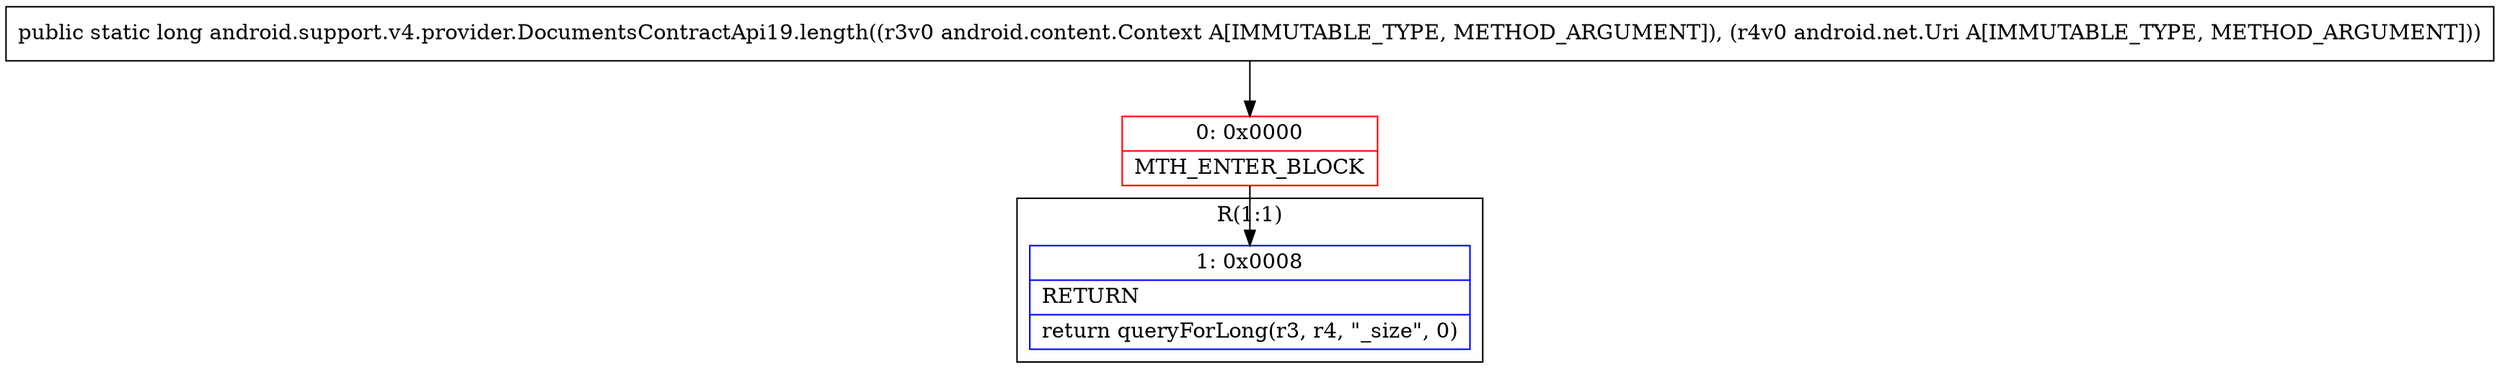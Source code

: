 digraph "CFG forandroid.support.v4.provider.DocumentsContractApi19.length(Landroid\/content\/Context;Landroid\/net\/Uri;)J" {
subgraph cluster_Region_2131633862 {
label = "R(1:1)";
node [shape=record,color=blue];
Node_1 [shape=record,label="{1\:\ 0x0008|RETURN\l|return queryForLong(r3, r4, \"_size\", 0)\l}"];
}
Node_0 [shape=record,color=red,label="{0\:\ 0x0000|MTH_ENTER_BLOCK\l}"];
MethodNode[shape=record,label="{public static long android.support.v4.provider.DocumentsContractApi19.length((r3v0 android.content.Context A[IMMUTABLE_TYPE, METHOD_ARGUMENT]), (r4v0 android.net.Uri A[IMMUTABLE_TYPE, METHOD_ARGUMENT])) }"];
MethodNode -> Node_0;
Node_0 -> Node_1;
}

